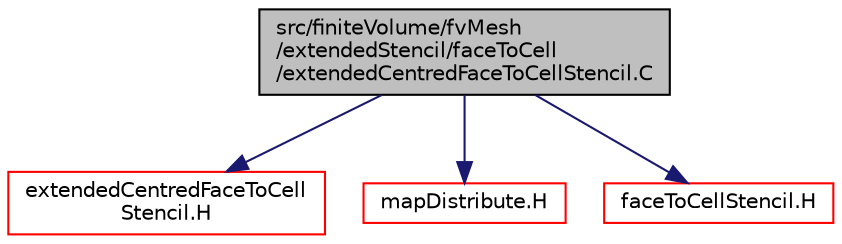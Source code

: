 digraph "src/finiteVolume/fvMesh/extendedStencil/faceToCell/extendedCentredFaceToCellStencil.C"
{
  bgcolor="transparent";
  edge [fontname="Helvetica",fontsize="10",labelfontname="Helvetica",labelfontsize="10"];
  node [fontname="Helvetica",fontsize="10",shape=record];
  Node1 [label="src/finiteVolume/fvMesh\l/extendedStencil/faceToCell\l/extendedCentredFaceToCellStencil.C",height=0.2,width=0.4,color="black", fillcolor="grey75", style="filled", fontcolor="black"];
  Node1 -> Node2 [color="midnightblue",fontsize="10",style="solid",fontname="Helvetica"];
  Node2 [label="extendedCentredFaceToCell\lStencil.H",height=0.2,width=0.4,color="red",URL="$a06021.html"];
  Node1 -> Node3 [color="midnightblue",fontsize="10",style="solid",fontname="Helvetica"];
  Node3 [label="mapDistribute.H",height=0.2,width=0.4,color="red",URL="$a08784.html"];
  Node1 -> Node4 [color="midnightblue",fontsize="10",style="solid",fontname="Helvetica"];
  Node4 [label="faceToCellStencil.H",height=0.2,width=0.4,color="red",URL="$a06028.html"];
}
